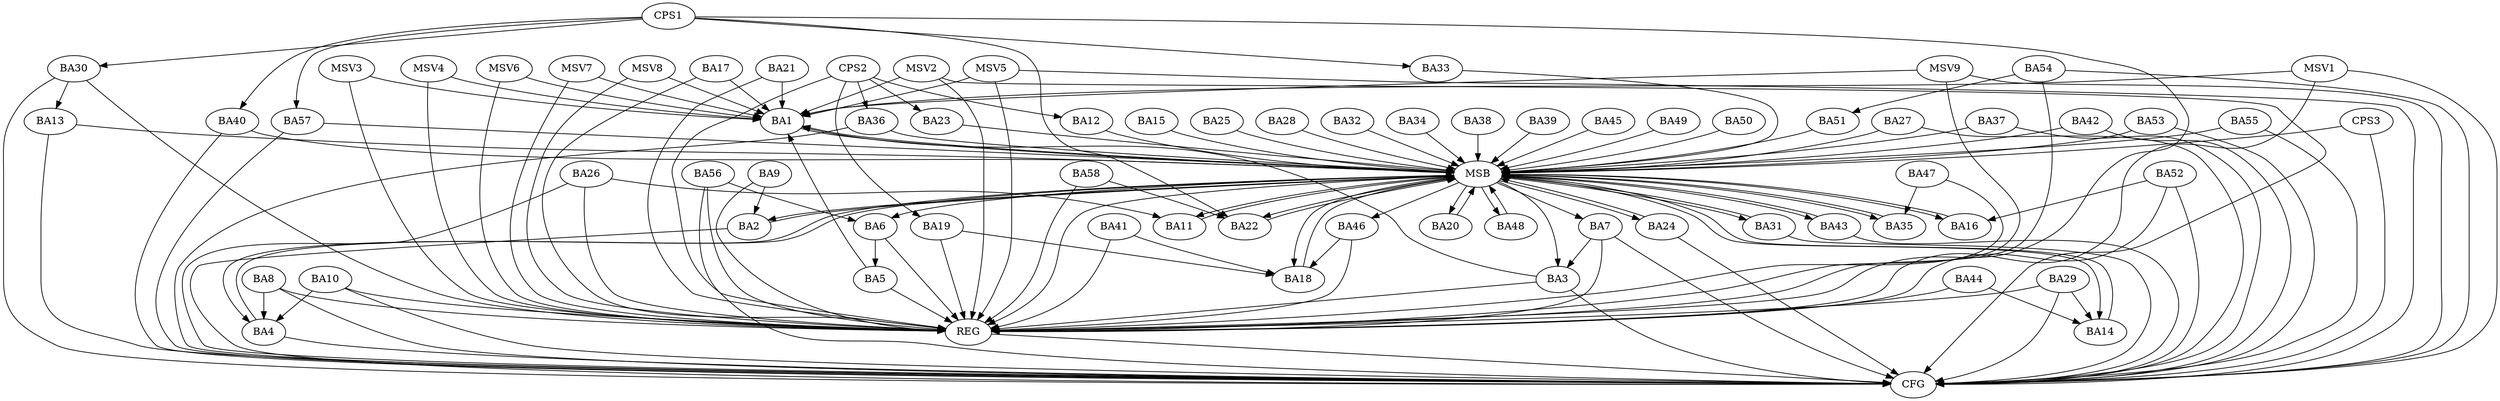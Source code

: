 strict digraph G {
  BA1 [ label="BA1" ];
  BA2 [ label="BA2" ];
  BA3 [ label="BA3" ];
  BA4 [ label="BA4" ];
  BA5 [ label="BA5" ];
  BA6 [ label="BA6" ];
  BA7 [ label="BA7" ];
  BA8 [ label="BA8" ];
  BA9 [ label="BA9" ];
  BA10 [ label="BA10" ];
  BA11 [ label="BA11" ];
  BA12 [ label="BA12" ];
  BA13 [ label="BA13" ];
  BA14 [ label="BA14" ];
  BA15 [ label="BA15" ];
  BA16 [ label="BA16" ];
  BA17 [ label="BA17" ];
  BA18 [ label="BA18" ];
  BA19 [ label="BA19" ];
  BA20 [ label="BA20" ];
  BA21 [ label="BA21" ];
  BA22 [ label="BA22" ];
  BA23 [ label="BA23" ];
  BA24 [ label="BA24" ];
  BA25 [ label="BA25" ];
  BA26 [ label="BA26" ];
  BA27 [ label="BA27" ];
  BA28 [ label="BA28" ];
  BA29 [ label="BA29" ];
  BA30 [ label="BA30" ];
  BA31 [ label="BA31" ];
  BA32 [ label="BA32" ];
  BA33 [ label="BA33" ];
  BA34 [ label="BA34" ];
  BA35 [ label="BA35" ];
  BA36 [ label="BA36" ];
  BA37 [ label="BA37" ];
  BA38 [ label="BA38" ];
  BA39 [ label="BA39" ];
  BA40 [ label="BA40" ];
  BA41 [ label="BA41" ];
  BA42 [ label="BA42" ];
  BA43 [ label="BA43" ];
  BA44 [ label="BA44" ];
  BA45 [ label="BA45" ];
  BA46 [ label="BA46" ];
  BA47 [ label="BA47" ];
  BA48 [ label="BA48" ];
  BA49 [ label="BA49" ];
  BA50 [ label="BA50" ];
  BA51 [ label="BA51" ];
  BA52 [ label="BA52" ];
  BA53 [ label="BA53" ];
  BA54 [ label="BA54" ];
  BA55 [ label="BA55" ];
  BA56 [ label="BA56" ];
  BA57 [ label="BA57" ];
  BA58 [ label="BA58" ];
  CPS1 [ label="CPS1" ];
  CPS2 [ label="CPS2" ];
  CPS3 [ label="CPS3" ];
  REG [ label="REG" ];
  MSB [ label="MSB" ];
  CFG [ label="CFG" ];
  MSV1 [ label="MSV1" ];
  MSV2 [ label="MSV2" ];
  MSV3 [ label="MSV3" ];
  MSV4 [ label="MSV4" ];
  MSV5 [ label="MSV5" ];
  MSV6 [ label="MSV6" ];
  MSV7 [ label="MSV7" ];
  MSV8 [ label="MSV8" ];
  MSV9 [ label="MSV9" ];
  BA3 -> BA1;
  BA5 -> BA1;
  BA6 -> BA5;
  BA7 -> BA3;
  BA8 -> BA4;
  BA9 -> BA2;
  BA10 -> BA4;
  BA17 -> BA1;
  BA19 -> BA18;
  BA21 -> BA1;
  BA26 -> BA11;
  BA29 -> BA14;
  BA30 -> BA13;
  BA41 -> BA18;
  BA44 -> BA14;
  BA46 -> BA18;
  BA47 -> BA35;
  BA52 -> BA16;
  BA54 -> BA51;
  BA56 -> BA6;
  BA58 -> BA22;
  CPS1 -> BA30;
  CPS1 -> BA57;
  CPS1 -> BA33;
  CPS1 -> BA40;
  CPS1 -> BA22;
  CPS2 -> BA36;
  CPS2 -> BA23;
  CPS2 -> BA12;
  CPS2 -> BA19;
  BA3 -> REG;
  BA5 -> REG;
  BA6 -> REG;
  BA7 -> REG;
  BA8 -> REG;
  BA9 -> REG;
  BA10 -> REG;
  BA17 -> REG;
  BA19 -> REG;
  BA21 -> REG;
  BA26 -> REG;
  BA29 -> REG;
  BA30 -> REG;
  BA41 -> REG;
  BA44 -> REG;
  BA46 -> REG;
  BA47 -> REG;
  BA52 -> REG;
  BA54 -> REG;
  BA56 -> REG;
  BA58 -> REG;
  CPS1 -> REG;
  CPS2 -> REG;
  BA1 -> MSB;
  MSB -> BA2;
  MSB -> REG;
  BA2 -> MSB;
  MSB -> BA1;
  BA4 -> MSB;
  MSB -> BA3;
  BA11 -> MSB;
  BA12 -> MSB;
  MSB -> BA6;
  BA13 -> MSB;
  BA14 -> MSB;
  MSB -> BA4;
  BA15 -> MSB;
  BA16 -> MSB;
  BA18 -> MSB;
  BA20 -> MSB;
  MSB -> BA11;
  BA22 -> MSB;
  BA23 -> MSB;
  BA24 -> MSB;
  MSB -> BA16;
  BA25 -> MSB;
  MSB -> BA18;
  BA27 -> MSB;
  BA28 -> MSB;
  MSB -> BA14;
  BA31 -> MSB;
  MSB -> BA7;
  BA32 -> MSB;
  BA33 -> MSB;
  BA34 -> MSB;
  BA35 -> MSB;
  BA36 -> MSB;
  BA37 -> MSB;
  BA38 -> MSB;
  MSB -> BA24;
  BA39 -> MSB;
  MSB -> BA22;
  BA40 -> MSB;
  BA42 -> MSB;
  MSB -> BA20;
  BA43 -> MSB;
  MSB -> BA35;
  BA45 -> MSB;
  BA48 -> MSB;
  MSB -> BA43;
  BA49 -> MSB;
  MSB -> BA48;
  BA50 -> MSB;
  BA51 -> MSB;
  BA53 -> MSB;
  BA55 -> MSB;
  BA57 -> MSB;
  CPS3 -> MSB;
  MSB -> BA31;
  MSB -> BA46;
  BA13 -> CFG;
  BA55 -> CFG;
  BA43 -> CFG;
  BA2 -> CFG;
  BA54 -> CFG;
  BA26 -> CFG;
  BA56 -> CFG;
  BA31 -> CFG;
  BA29 -> CFG;
  BA30 -> CFG;
  BA36 -> CFG;
  CPS3 -> CFG;
  BA3 -> CFG;
  BA10 -> CFG;
  BA57 -> CFG;
  BA7 -> CFG;
  BA8 -> CFG;
  BA24 -> CFG;
  BA4 -> CFG;
  BA37 -> CFG;
  BA42 -> CFG;
  BA27 -> CFG;
  BA52 -> CFG;
  BA40 -> CFG;
  BA53 -> CFG;
  REG -> CFG;
  MSV1 -> BA1;
  MSV1 -> REG;
  MSV1 -> CFG;
  MSV2 -> BA1;
  MSV2 -> REG;
  MSV2 -> CFG;
  MSV3 -> BA1;
  MSV3 -> REG;
  MSV4 -> BA1;
  MSV5 -> BA1;
  MSV4 -> REG;
  MSV5 -> REG;
  MSV5 -> CFG;
  MSV6 -> BA1;
  MSV6 -> REG;
  MSV7 -> BA1;
  MSV7 -> REG;
  MSV8 -> BA1;
  MSV8 -> REG;
  MSV9 -> BA1;
  MSV9 -> REG;
  MSV9 -> CFG;
}
